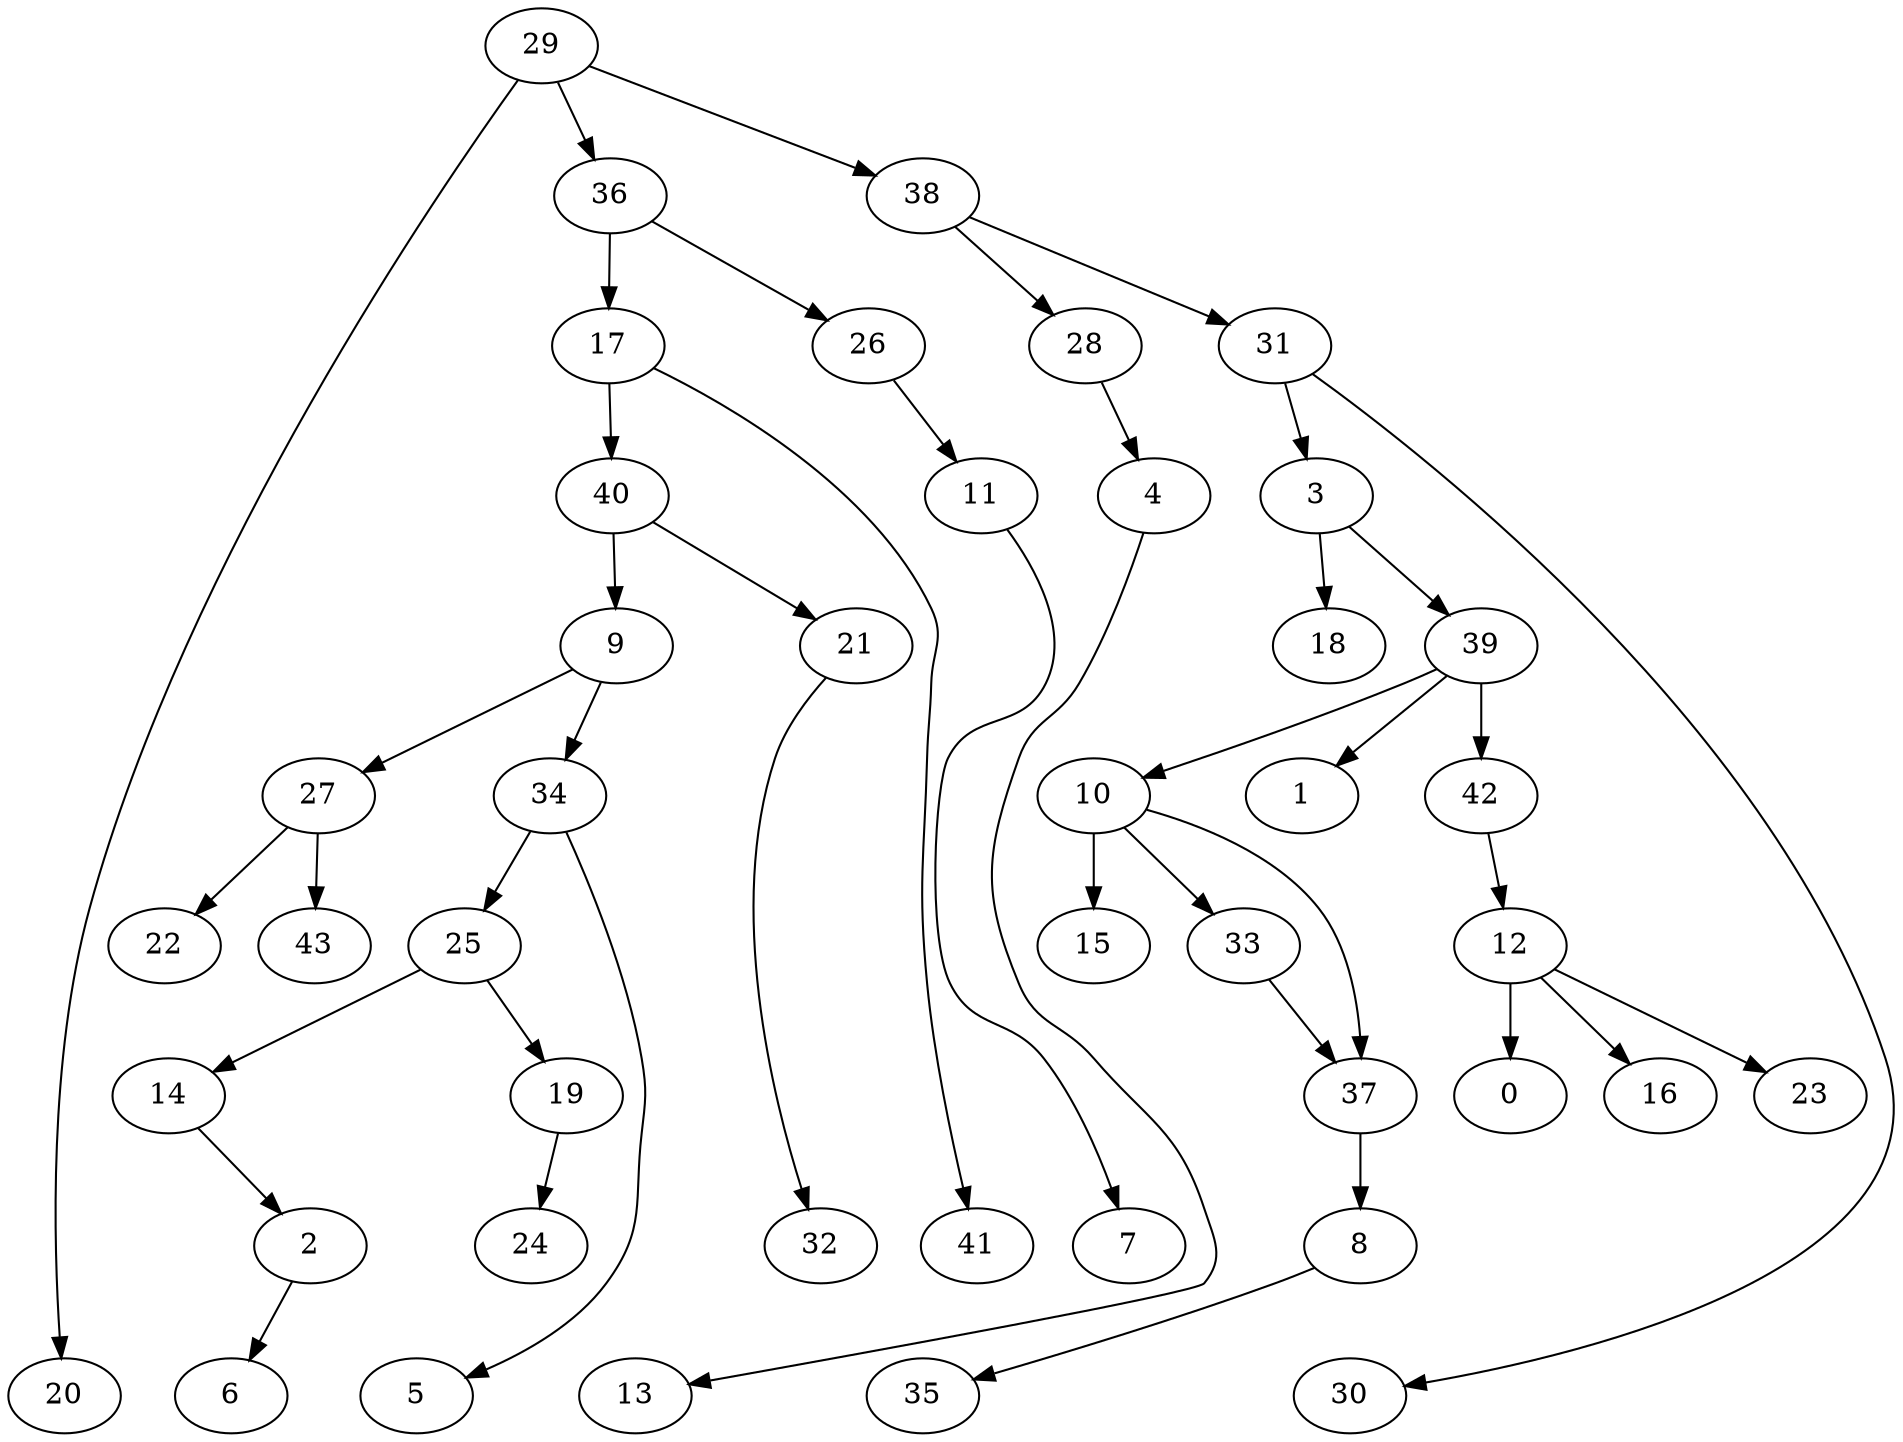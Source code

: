 digraph G {
    2;
    6;
    3;
    18;
    39;
    10;
    1;
    42;
    15;
    33;
    37;
    12;
    4;
    13;
    8;
    35;
    9;
    27;
    34;
    22;
    43;
    25;
    5;
    14;
    19;
    11;
    7;
    0;
    16;
    23;
    17;
    40;
    41;
    21;
    32;
    24;
    26;
    28;
    29;
    20;
    36;
    38;
    31;
    30;
    2 -> 6 [weight=0];
    3 -> 18 [weight=0];
    3 -> 39 [weight=0];
    39 -> 10 [weight=0];
    39 -> 1 [weight=0];
    39 -> 42 [weight=1];
    10 -> 15 [weight=1];
    10 -> 33 [weight=1];
    10 -> 37 [weight=0];
    42 -> 12 [weight=0];
    33 -> 37 [weight=0];
    37 -> 8 [weight=1];
    12 -> 0 [weight=1];
    12 -> 16 [weight=0];
    12 -> 23 [weight=0];
    4 -> 13 [weight=0];
    8 -> 35 [weight=0];
    9 -> 27 [weight=0];
    9 -> 34 [weight=0];
    27 -> 22 [weight=0];
    27 -> 43 [weight=0];
    34 -> 25 [weight=0];
    34 -> 5 [weight=0];
    25 -> 14 [weight=0];
    25 -> 19 [weight=0];
    14 -> 2 [weight=0];
    19 -> 24 [weight=0];
    11 -> 7 [weight=0];
    17 -> 40 [weight=0];
    17 -> 41 [weight=0];
    40 -> 9 [weight=0];
    40 -> 21 [weight=0];
    21 -> 32 [weight=0];
    26 -> 11 [weight=0];
    28 -> 4 [weight=0];
    29 -> 20 [weight=0];
    29 -> 36 [weight=0];
    29 -> 38 [weight=0];
    36 -> 17 [weight=0];
    36 -> 26 [weight=0];
    38 -> 28 [weight=0];
    38 -> 31 [weight=0];
    31 -> 3 [weight=0];
    31 -> 30 [weight=0];
}
